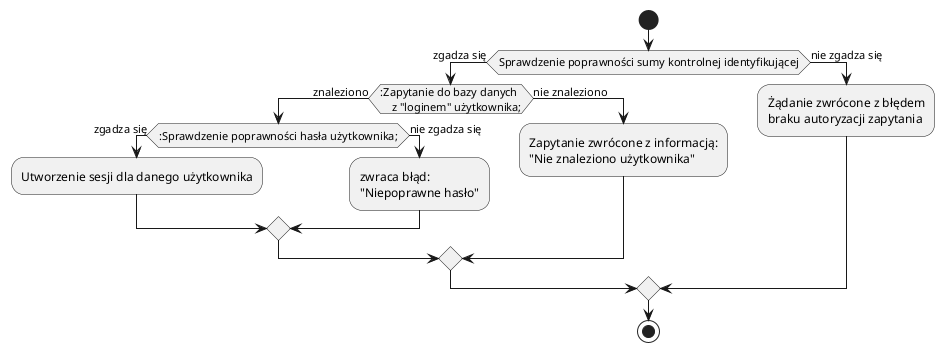 @startuml
start

if(Sprawdzenie poprawności sumy kontrolnej identyfikującej) then (zgadza się)
    if(:Zapytanie do bazy danych
    z "loginem" użytkownika;) then (znaleziono)
        if(:Sprawdzenie poprawności hasła użytkownika;) then (zgadza się)
            :Utworzenie sesji dla danego użytkownika;
        else (nie zgadza się)
            :zwraca błąd:
            "Niepoprawne hasło";
        endif
    else (nie znaleziono)
        :Zapytanie zwrócone z informacją:
        "Nie znaleziono użytkownika";
    endif
else (nie zgadza się)
    :Żądanie zwrócone z błędem
    braku autoryzacji zapytania;
endif

stop
@enduml
